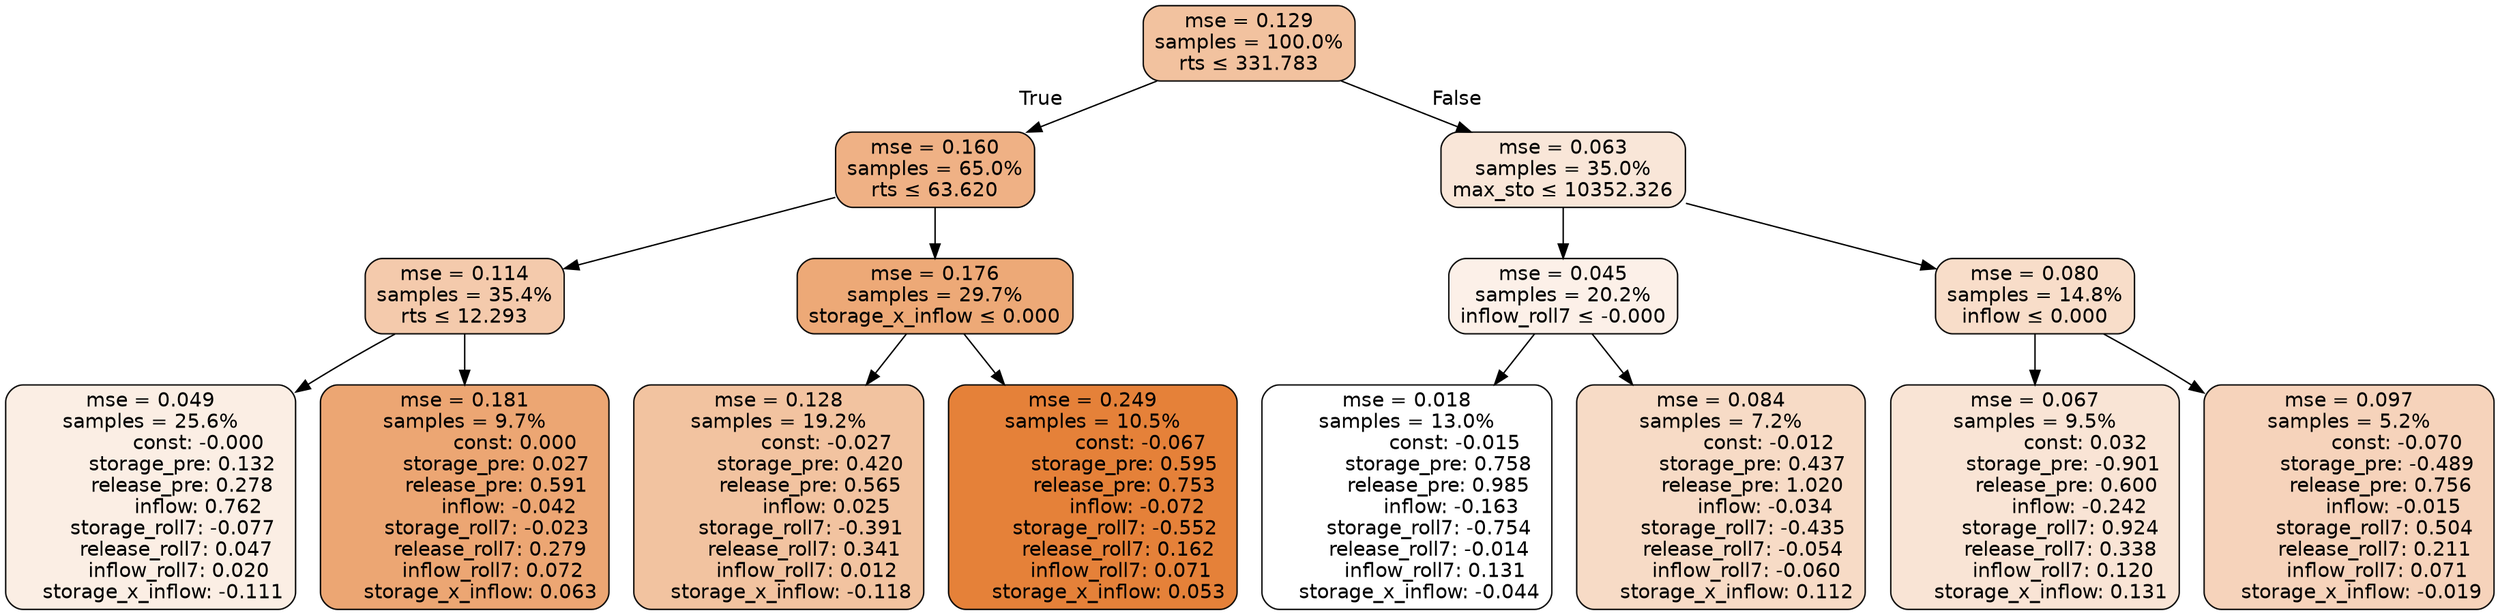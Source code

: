 digraph tree {
bgcolor="transparent"
node [shape=rectangle, style="filled, rounded", color="black", fontname=helvetica] ;
edge [fontname=helvetica] ;
	"0" [label="mse = 0.129
samples = 100.0%
rts &le; 331.783", fillcolor="#f2c29f"]
	"1" [label="mse = 0.160
samples = 65.0%
rts &le; 63.620", fillcolor="#efb185"]
	"2" [label="mse = 0.114
samples = 35.4%
rts &le; 12.293", fillcolor="#f4caac"]
	"3" [label="mse = 0.049
samples = 25.6%
               const: -0.000
          storage_pre: 0.132
          release_pre: 0.278
               inflow: 0.762
       storage_roll7: -0.077
        release_roll7: 0.047
         inflow_roll7: 0.020
    storage_x_inflow: -0.111", fillcolor="#fbeee4"]
	"4" [label="mse = 0.181
samples = 9.7%
                const: 0.000
          storage_pre: 0.027
          release_pre: 0.591
              inflow: -0.042
       storage_roll7: -0.023
        release_roll7: 0.279
         inflow_roll7: 0.072
     storage_x_inflow: 0.063", fillcolor="#eca673"]
	"5" [label="mse = 0.176
samples = 29.7%
storage_x_inflow &le; 0.000", fillcolor="#eda977"]
	"6" [label="mse = 0.128
samples = 19.2%
               const: -0.027
          storage_pre: 0.420
          release_pre: 0.565
               inflow: 0.025
       storage_roll7: -0.391
        release_roll7: 0.341
         inflow_roll7: 0.012
    storage_x_inflow: -0.118", fillcolor="#f2c3a0"]
	"7" [label="mse = 0.249
samples = 10.5%
               const: -0.067
          storage_pre: 0.595
          release_pre: 0.753
              inflow: -0.072
       storage_roll7: -0.552
        release_roll7: 0.162
         inflow_roll7: 0.071
     storage_x_inflow: 0.053", fillcolor="#e58139"]
	"8" [label="mse = 0.063
samples = 35.0%
max_sto &le; 10352.326", fillcolor="#f9e6d8"]
	"9" [label="mse = 0.045
samples = 20.2%
inflow_roll7 &le; -0.000", fillcolor="#fcf0e8"]
	"10" [label="mse = 0.018
samples = 13.0%
               const: -0.015
          storage_pre: 0.758
          release_pre: 0.985
              inflow: -0.163
       storage_roll7: -0.754
       release_roll7: -0.014
         inflow_roll7: 0.131
    storage_x_inflow: -0.044", fillcolor="#ffffff"]
	"11" [label="mse = 0.084
samples = 7.2%
               const: -0.012
          storage_pre: 0.437
          release_pre: 1.020
              inflow: -0.034
       storage_roll7: -0.435
       release_roll7: -0.054
        inflow_roll7: -0.060
     storage_x_inflow: 0.112", fillcolor="#f7dbc6"]
	"12" [label="mse = 0.080
samples = 14.8%
inflow &le; 0.000", fillcolor="#f8ddc9"]
	"13" [label="mse = 0.067
samples = 9.5%
                const: 0.032
         storage_pre: -0.901
          release_pre: 0.600
              inflow: -0.242
        storage_roll7: 0.924
        release_roll7: 0.338
         inflow_roll7: 0.120
     storage_x_inflow: 0.131", fillcolor="#f9e4d5"]
	"14" [label="mse = 0.097
samples = 5.2%
               const: -0.070
         storage_pre: -0.489
          release_pre: 0.756
              inflow: -0.015
        storage_roll7: 0.504
        release_roll7: 0.211
         inflow_roll7: 0.071
    storage_x_inflow: -0.019", fillcolor="#f6d3bb"]

	"0" -> "1" [labeldistance=2.5, labelangle=45, headlabel="True"]
	"1" -> "2"
	"2" -> "3"
	"2" -> "4"
	"1" -> "5"
	"5" -> "6"
	"5" -> "7"
	"0" -> "8" [labeldistance=2.5, labelangle=-45, headlabel="False"]
	"8" -> "9"
	"9" -> "10"
	"9" -> "11"
	"8" -> "12"
	"12" -> "13"
	"12" -> "14"
}